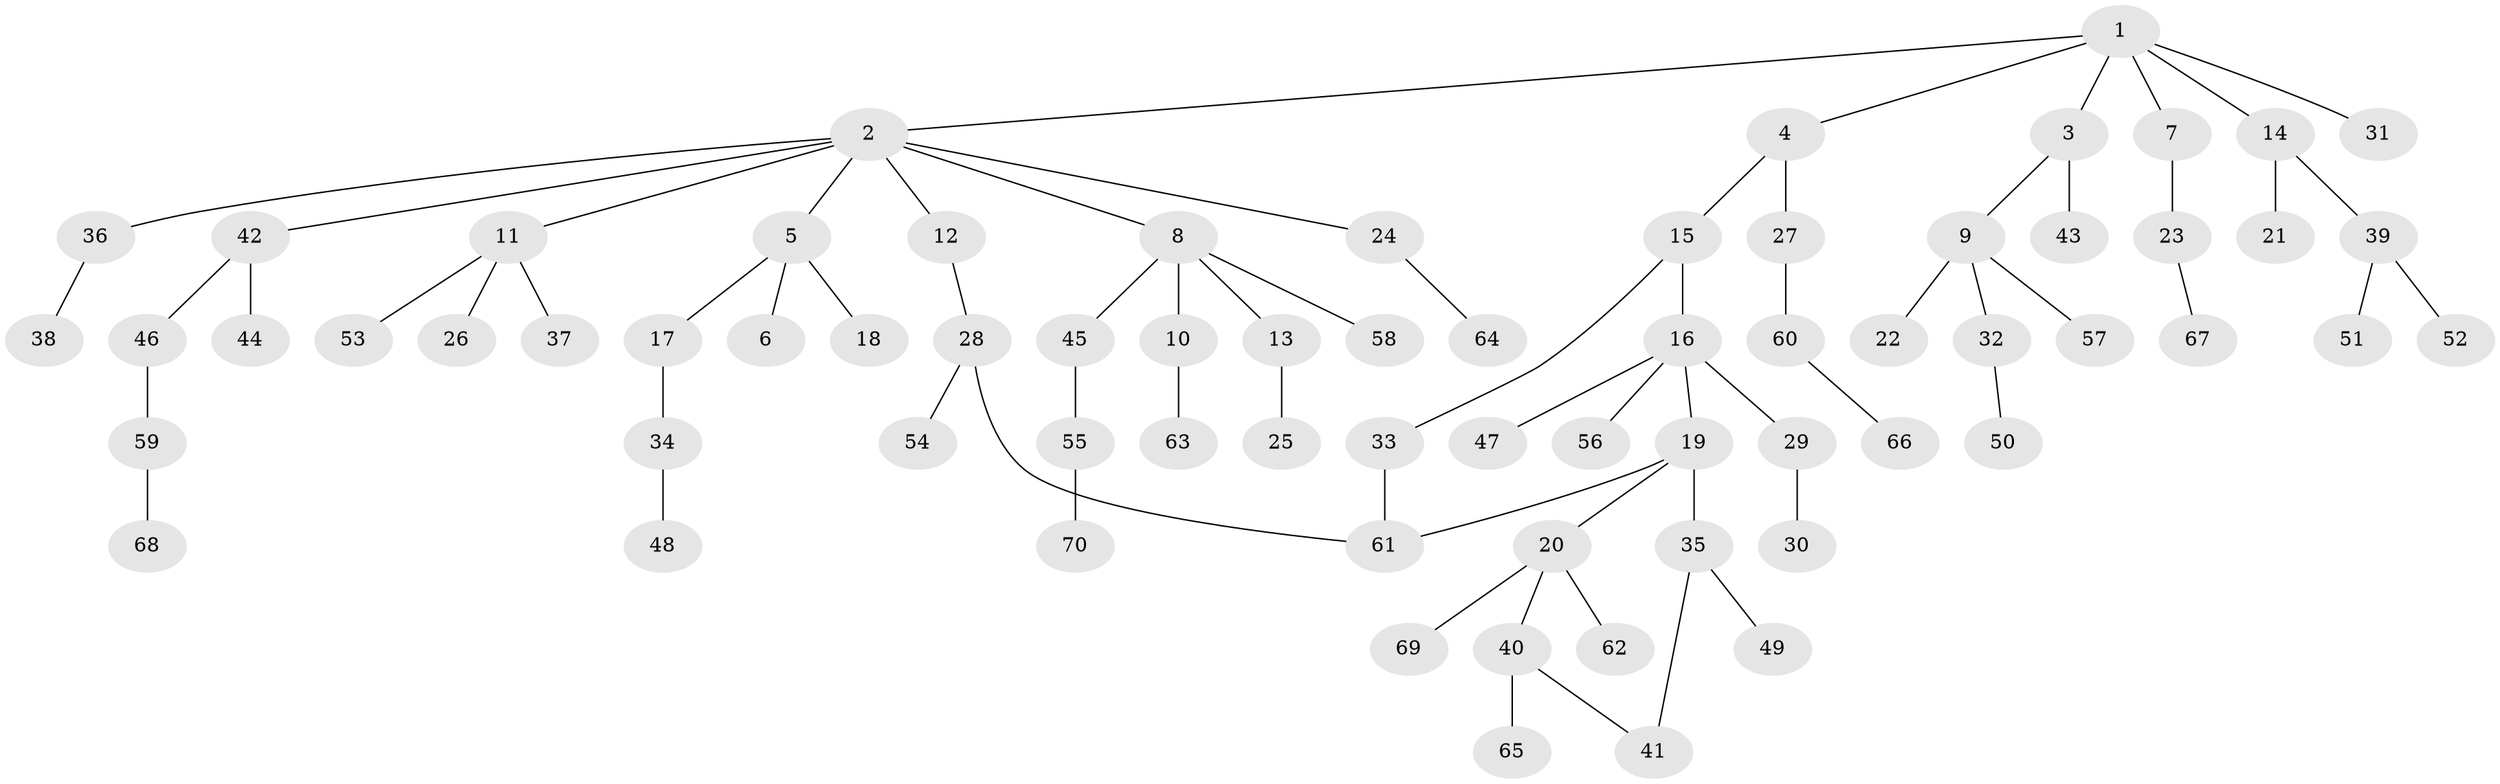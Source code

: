 // Generated by graph-tools (version 1.1) at 2025/10/02/27/25 16:10:52]
// undirected, 70 vertices, 72 edges
graph export_dot {
graph [start="1"]
  node [color=gray90,style=filled];
  1;
  2;
  3;
  4;
  5;
  6;
  7;
  8;
  9;
  10;
  11;
  12;
  13;
  14;
  15;
  16;
  17;
  18;
  19;
  20;
  21;
  22;
  23;
  24;
  25;
  26;
  27;
  28;
  29;
  30;
  31;
  32;
  33;
  34;
  35;
  36;
  37;
  38;
  39;
  40;
  41;
  42;
  43;
  44;
  45;
  46;
  47;
  48;
  49;
  50;
  51;
  52;
  53;
  54;
  55;
  56;
  57;
  58;
  59;
  60;
  61;
  62;
  63;
  64;
  65;
  66;
  67;
  68;
  69;
  70;
  1 -- 2;
  1 -- 3;
  1 -- 4;
  1 -- 7;
  1 -- 14;
  1 -- 31;
  2 -- 5;
  2 -- 8;
  2 -- 11;
  2 -- 12;
  2 -- 24;
  2 -- 36;
  2 -- 42;
  3 -- 9;
  3 -- 43;
  4 -- 15;
  4 -- 27;
  5 -- 6;
  5 -- 17;
  5 -- 18;
  7 -- 23;
  8 -- 10;
  8 -- 13;
  8 -- 45;
  8 -- 58;
  9 -- 22;
  9 -- 32;
  9 -- 57;
  10 -- 63;
  11 -- 26;
  11 -- 37;
  11 -- 53;
  12 -- 28;
  13 -- 25;
  14 -- 21;
  14 -- 39;
  15 -- 16;
  15 -- 33;
  16 -- 19;
  16 -- 29;
  16 -- 47;
  16 -- 56;
  17 -- 34;
  19 -- 20;
  19 -- 35;
  19 -- 61;
  20 -- 40;
  20 -- 62;
  20 -- 69;
  23 -- 67;
  24 -- 64;
  27 -- 60;
  28 -- 54;
  28 -- 61;
  29 -- 30;
  32 -- 50;
  33 -- 61;
  34 -- 48;
  35 -- 49;
  35 -- 41;
  36 -- 38;
  39 -- 51;
  39 -- 52;
  40 -- 41;
  40 -- 65;
  42 -- 44;
  42 -- 46;
  45 -- 55;
  46 -- 59;
  55 -- 70;
  59 -- 68;
  60 -- 66;
}
